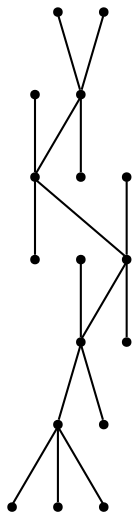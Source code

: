 graph {
  node [shape=point,comment="{\"directed\":false,\"doi\":\"10.1007/978-3-319-27261-0_30\",\"figure\":\"1 (1)\"}"]

  v0 [pos="678.3038832484701,1217.6106464872405"]
  v1 [pos="444.6927145671515,1496.9424939710989"]
  v2 [pos="763.2455141687914,1116.031174629306"]
  v3 [pos="635.8263115189291,1249.3487629059446"]
  v4 [pos="603.9701357569306,1258.8740639599691"]
  v5 [pos="584.0607293525525,1255.2985310538702"]
  v6 [pos="544.2450641704722,1229.1113611151736"]
  v7 [pos="444.6927145671514,1116.031174629306"]
  v8 [pos="763.2455141687914,1477.893799492201"]
  v9 [pos="763.2455141687914,1373.1451197374145"]
  v10 [pos="444.6927145671515,1163.6476330525652"]
  v11 [pos="763.2455141687914,1287.4408105021166"]
  v12 [pos="444.6927145671514,1230.3074445930988"]
  v13 [pos="763.2455141687914,1211.2587501142007"]
  v14 [pos="444.6927145671514,1306.4821288149624"]
  v15 [pos="763.2455141687914,1154.1211874210496"]
  v16 [pos="444.6927145671514,1392.1894902569027"]

  v0 -- v1 [id="-1",pos="678.3038832484701,1217.6106464872405 444.6927145671515,1496.9424939710989 444.6927145671515,1496.9424939710989 444.6927145671515,1496.9424939710989"]
  v16 -- v3 [id="-2",pos="444.6927145671514,1392.1894902569027 635.8263115189291,1249.3487629059446 635.8263115189291,1249.3487629059446 635.8263115189291,1249.3487629059446"]
  v3 -- v0 [id="-3",pos="635.8263115189291,1249.3487629059446 678.3038832484701,1217.6106464872405 678.3038832484701,1217.6106464872405 678.3038832484701,1217.6106464872405"]
  v0 -- v15 [id="-4",pos="678.3038832484701,1217.6106464872405 763.2455141687914,1154.1211874210496 763.2455141687914,1154.1211874210496 763.2455141687914,1154.1211874210496"]
  v14 -- v4 [id="-5",pos="444.6927145671514,1306.4821288149624 603.9701357569306,1258.8740639599691 603.9701357569306,1258.8740639599691 603.9701357569306,1258.8740639599691"]
  v4 -- v3 [id="-6",pos="603.9701357569306,1258.8740639599691 635.8263115189291,1249.3487629059446 635.8263115189291,1249.3487629059446 635.8263115189291,1249.3487629059446"]
  v3 -- v13 [id="-7",pos="635.8263115189291,1249.3487629059446 763.2455141687914,1211.2587501142007 763.2455141687914,1211.2587501142007 763.2455141687914,1211.2587501142007"]
  v12 -- v5 [id="-8",pos="444.6927145671514,1230.3074445930988 584.0607293525525,1255.2985310538702 584.0607293525525,1255.2985310538702 584.0607293525525,1255.2985310538702"]
  v5 -- v4 [id="-9",pos="584.0607293525525,1255.2985310538702 603.9701357569306,1258.8740639599691 603.9701357569306,1258.8740639599691 603.9701357569306,1258.8740639599691"]
  v4 -- v11 [id="-10",pos="603.9701357569306,1258.8740639599691 763.2455141687914,1287.4408105021166 763.2455141687914,1287.4408105021166 763.2455141687914,1287.4408105021166"]
  v10 -- v6 [id="-11",pos="444.6927145671515,1163.6476330525652 544.2450641704722,1229.1113611151736 544.2450641704722,1229.1113611151736 544.2450641704722,1229.1113611151736"]
  v6 -- v5 [id="-12",pos="544.2450641704722,1229.1113611151736 584.0607293525525,1255.2985310538702 584.0607293525525,1255.2985310538702 584.0607293525525,1255.2985310538702"]
  v5 -- v9 [id="-13",pos="584.0607293525525,1255.2985310538702 763.2455141687914,1373.1451197374145 763.2455141687914,1373.1451197374145 763.2455141687914,1373.1451197374145"]
  v7 -- v6 [id="-14",pos="444.6927145671514,1116.031174629306 544.2450641704722,1229.1113611151736 544.2450641704722,1229.1113611151736 544.2450641704722,1229.1113611151736"]
  v6 -- v8 [id="-15",pos="544.2450641704722,1229.1113611151736 763.2455141687914,1477.893799492201 763.2455141687914,1477.893799492201 763.2455141687914,1477.893799492201"]
  v0 -- v2 [id="-21",pos="678.3038832484701,1217.6106464872405 763.2455141687914,1116.031174629306 763.2455141687914,1116.031174629306 763.2455141687914,1116.031174629306"]
}